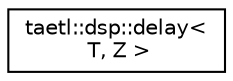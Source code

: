 digraph "Graphical Class Hierarchy"
{
  edge [fontname="Helvetica",fontsize="10",labelfontname="Helvetica",labelfontsize="10"];
  node [fontname="Helvetica",fontsize="10",shape=record];
  rankdir="LR";
  Node0 [label="taetl::dsp::delay\<\l T, Z \>",height=0.2,width=0.4,color="black", fillcolor="white", style="filled",URL="$structtaetl_1_1dsp_1_1delay.html"];
}
